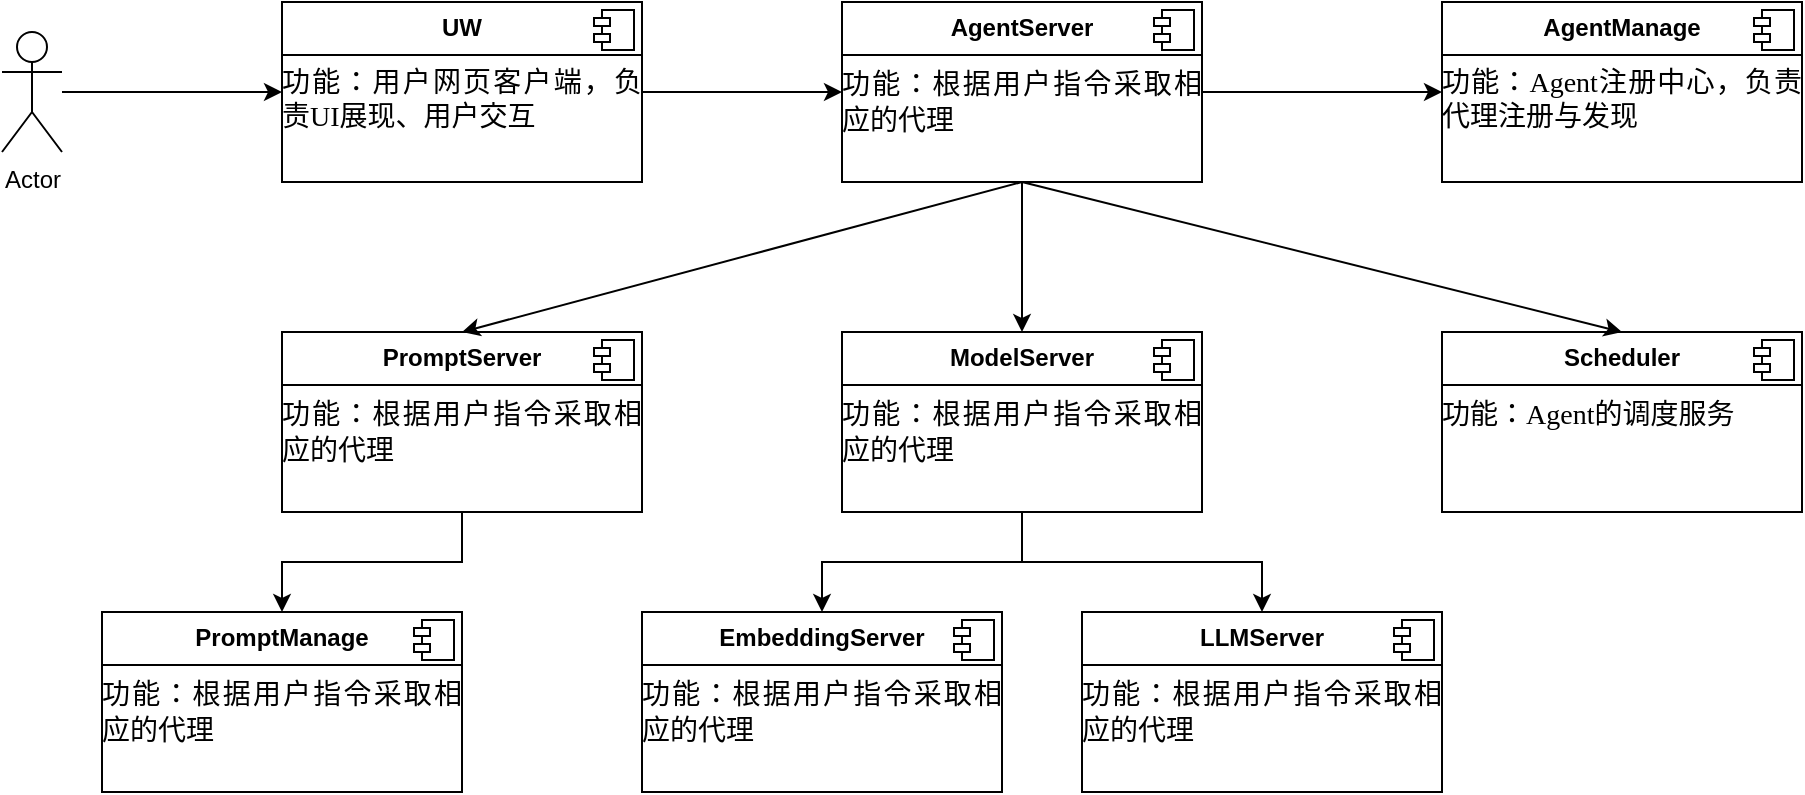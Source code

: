 <mxfile version="24.7.16">
  <diagram id="Ht1M8jgEwFfnCIfOTk4-" name="Page-1">
    <mxGraphModel dx="1426" dy="798" grid="1" gridSize="10" guides="1" tooltips="1" connect="1" arrows="1" fold="1" page="1" pageScale="1" pageWidth="1169" pageHeight="827" math="0" shadow="0">
      <root>
        <mxCell id="0" />
        <mxCell id="1" parent="0" />
        <mxCell id="tLU6vOamgJZOyBqF00xu-16" style="edgeStyle=orthogonalEdgeStyle;rounded=0;orthogonalLoop=1;jettySize=auto;html=1;exitX=1;exitY=0.5;exitDx=0;exitDy=0;entryX=0;entryY=0.5;entryDx=0;entryDy=0;" edge="1" parent="1" source="tLU6vOamgJZOyBqF00xu-10" target="tLU6vOamgJZOyBqF00xu-14">
          <mxGeometry relative="1" as="geometry" />
        </mxCell>
        <mxCell id="tLU6vOamgJZOyBqF00xu-10" value="&lt;p style=&quot;margin:0px;margin-top:6px;text-align:center;&quot;&gt;&lt;b&gt;UW&lt;/b&gt;&lt;/p&gt;&lt;hr size=&quot;1&quot; style=&quot;border-style:solid;&quot;&gt;&lt;p style=&quot;margin: 0pt 0pt 0.0pt; text-align: justify; font-family: 等线; font-size: 10.5pt;&quot; class=&quot;MsoNormal&quot;&gt;&lt;span style=&quot;font-family: 微软雅黑; font-size: 10.5pt;&quot;&gt;功能：用户网页客户端&lt;/span&gt;&lt;span style=&quot;font-family: 微软雅黑; font-size: 10.5pt;&quot;&gt;，&lt;/span&gt;&lt;span style=&quot;font-family: 微软雅黑; font-size: 10.5pt;&quot;&gt;&lt;font face=&quot;微软雅黑&quot;&gt;负责&lt;/font&gt;&lt;font face=&quot;微软雅黑&quot;&gt;UI展现、用户交互&lt;/font&gt;&lt;/span&gt;&lt;/p&gt;" style="align=left;overflow=fill;html=1;dropTarget=0;whiteSpace=wrap;" vertex="1" parent="1">
          <mxGeometry x="180" y="75" width="180" height="90" as="geometry" />
        </mxCell>
        <mxCell id="tLU6vOamgJZOyBqF00xu-11" value="" style="shape=component;jettyWidth=8;jettyHeight=4;" vertex="1" parent="tLU6vOamgJZOyBqF00xu-10">
          <mxGeometry x="1" width="20" height="20" relative="1" as="geometry">
            <mxPoint x="-24" y="4" as="offset" />
          </mxGeometry>
        </mxCell>
        <mxCell id="tLU6vOamgJZOyBqF00xu-13" style="edgeStyle=orthogonalEdgeStyle;rounded=0;orthogonalLoop=1;jettySize=auto;html=1;entryX=0;entryY=0.5;entryDx=0;entryDy=0;" edge="1" parent="1" source="tLU6vOamgJZOyBqF00xu-12" target="tLU6vOamgJZOyBqF00xu-10">
          <mxGeometry relative="1" as="geometry" />
        </mxCell>
        <mxCell id="tLU6vOamgJZOyBqF00xu-12" value="Actor" style="shape=umlActor;verticalLabelPosition=bottom;verticalAlign=top;html=1;" vertex="1" parent="1">
          <mxGeometry x="40" y="90" width="30" height="60" as="geometry" />
        </mxCell>
        <mxCell id="tLU6vOamgJZOyBqF00xu-19" style="edgeStyle=orthogonalEdgeStyle;rounded=0;orthogonalLoop=1;jettySize=auto;html=1;entryX=0;entryY=0.5;entryDx=0;entryDy=0;" edge="1" parent="1" source="tLU6vOamgJZOyBqF00xu-14" target="tLU6vOamgJZOyBqF00xu-17">
          <mxGeometry relative="1" as="geometry" />
        </mxCell>
        <mxCell id="tLU6vOamgJZOyBqF00xu-30" style="edgeStyle=orthogonalEdgeStyle;rounded=0;orthogonalLoop=1;jettySize=auto;html=1;entryX=0.5;entryY=0;entryDx=0;entryDy=0;" edge="1" parent="1" source="tLU6vOamgJZOyBqF00xu-14" target="tLU6vOamgJZOyBqF00xu-28">
          <mxGeometry relative="1" as="geometry" />
        </mxCell>
        <mxCell id="tLU6vOamgJZOyBqF00xu-14" value="&lt;p style=&quot;margin:0px;margin-top:6px;text-align:center;&quot;&gt;&lt;b&gt;AgentServer&lt;/b&gt;&lt;/p&gt;&lt;hr size=&quot;1&quot; style=&quot;border-style:solid;&quot;&gt;&lt;p style=&quot;margin: 0pt 0pt 0.0pt; text-align: justify;&quot; class=&quot;MsoNormal&quot;&gt;&lt;span style=&quot;font-family: 微软雅黑; font-size: 10.5pt;&quot;&gt;功能：&lt;/span&gt;&lt;span style=&quot;background-color: initial; text-align: left; font-size: 14px;&quot;&gt;&lt;font face=&quot;微软雅黑&quot;&gt;根据用户指令采取相应的代理&lt;/font&gt;&lt;/span&gt;&lt;/p&gt;" style="align=left;overflow=fill;html=1;dropTarget=0;whiteSpace=wrap;" vertex="1" parent="1">
          <mxGeometry x="460" y="75" width="180" height="90" as="geometry" />
        </mxCell>
        <mxCell id="tLU6vOamgJZOyBqF00xu-15" value="" style="shape=component;jettyWidth=8;jettyHeight=4;" vertex="1" parent="tLU6vOamgJZOyBqF00xu-14">
          <mxGeometry x="1" width="20" height="20" relative="1" as="geometry">
            <mxPoint x="-24" y="4" as="offset" />
          </mxGeometry>
        </mxCell>
        <mxCell id="tLU6vOamgJZOyBqF00xu-17" value="&lt;p style=&quot;margin:0px;margin-top:6px;text-align:center;&quot;&gt;&lt;b&gt;AgentManage&lt;/b&gt;&lt;/p&gt;&lt;hr size=&quot;1&quot; style=&quot;border-style:solid;&quot;&gt;&lt;p style=&quot;margin: 0pt 0pt 0.0pt; text-align: justify; font-family: 等线; font-size: 10.5pt;&quot; class=&quot;MsoNormal&quot;&gt;&lt;span style=&quot;font-family: 微软雅黑; font-size: 10.5pt;&quot;&gt;功能：Agent&lt;/span&gt;&lt;span style=&quot;font-family: 微软雅黑; font-size: 10.5pt; background-color: initial;&quot;&gt;注册中心，负责代理注册与发现&lt;/span&gt;&lt;/p&gt;" style="align=left;overflow=fill;html=1;dropTarget=0;whiteSpace=wrap;" vertex="1" parent="1">
          <mxGeometry x="760" y="75" width="180" height="90" as="geometry" />
        </mxCell>
        <mxCell id="tLU6vOamgJZOyBqF00xu-18" value="" style="shape=component;jettyWidth=8;jettyHeight=4;" vertex="1" parent="tLU6vOamgJZOyBqF00xu-17">
          <mxGeometry x="1" width="20" height="20" relative="1" as="geometry">
            <mxPoint x="-24" y="4" as="offset" />
          </mxGeometry>
        </mxCell>
        <mxCell id="tLU6vOamgJZOyBqF00xu-39" style="edgeStyle=orthogonalEdgeStyle;rounded=0;orthogonalLoop=1;jettySize=auto;html=1;" edge="1" parent="1" source="tLU6vOamgJZOyBqF00xu-20" target="tLU6vOamgJZOyBqF00xu-37">
          <mxGeometry relative="1" as="geometry" />
        </mxCell>
        <mxCell id="tLU6vOamgJZOyBqF00xu-20" value="&lt;p style=&quot;margin:0px;margin-top:6px;text-align:center;&quot;&gt;&lt;b&gt;PromptServer&lt;/b&gt;&lt;/p&gt;&lt;hr size=&quot;1&quot; style=&quot;border-style:solid;&quot;&gt;&lt;p style=&quot;margin: 0pt 0pt 0.0pt; text-align: justify;&quot; class=&quot;MsoNormal&quot;&gt;&lt;span style=&quot;font-family: 微软雅黑; font-size: 10.5pt;&quot;&gt;功能：&lt;/span&gt;&lt;span style=&quot;background-color: initial; text-align: left; font-size: 14px;&quot;&gt;&lt;font face=&quot;微软雅黑&quot;&gt;根据用户指令采取相应的代理&lt;/font&gt;&lt;/span&gt;&lt;/p&gt;" style="align=left;overflow=fill;html=1;dropTarget=0;whiteSpace=wrap;" vertex="1" parent="1">
          <mxGeometry x="180" y="240" width="180" height="90" as="geometry" />
        </mxCell>
        <mxCell id="tLU6vOamgJZOyBqF00xu-21" value="" style="shape=component;jettyWidth=8;jettyHeight=4;" vertex="1" parent="tLU6vOamgJZOyBqF00xu-20">
          <mxGeometry x="1" width="20" height="20" relative="1" as="geometry">
            <mxPoint x="-24" y="4" as="offset" />
          </mxGeometry>
        </mxCell>
        <mxCell id="tLU6vOamgJZOyBqF00xu-27" value="" style="endArrow=classic;html=1;rounded=0;exitX=0.5;exitY=1;exitDx=0;exitDy=0;entryX=0.5;entryY=0;entryDx=0;entryDy=0;" edge="1" parent="1" source="tLU6vOamgJZOyBqF00xu-14" target="tLU6vOamgJZOyBqF00xu-20">
          <mxGeometry width="50" height="50" relative="1" as="geometry">
            <mxPoint x="560" y="470" as="sourcePoint" />
            <mxPoint x="610" y="420" as="targetPoint" />
          </mxGeometry>
        </mxCell>
        <mxCell id="tLU6vOamgJZOyBqF00xu-33" style="edgeStyle=orthogonalEdgeStyle;rounded=0;orthogonalLoop=1;jettySize=auto;html=1;" edge="1" parent="1" source="tLU6vOamgJZOyBqF00xu-28" target="tLU6vOamgJZOyBqF00xu-31">
          <mxGeometry relative="1" as="geometry" />
        </mxCell>
        <mxCell id="tLU6vOamgJZOyBqF00xu-42" style="edgeStyle=orthogonalEdgeStyle;rounded=0;orthogonalLoop=1;jettySize=auto;html=1;entryX=0.5;entryY=0;entryDx=0;entryDy=0;" edge="1" parent="1" source="tLU6vOamgJZOyBqF00xu-28" target="tLU6vOamgJZOyBqF00xu-40">
          <mxGeometry relative="1" as="geometry" />
        </mxCell>
        <mxCell id="tLU6vOamgJZOyBqF00xu-28" value="&lt;p style=&quot;margin:0px;margin-top:6px;text-align:center;&quot;&gt;&lt;b&gt;ModelServer&lt;/b&gt;&lt;/p&gt;&lt;hr size=&quot;1&quot; style=&quot;border-style:solid;&quot;&gt;&lt;p style=&quot;margin: 0pt 0pt 0.0pt; text-align: justify;&quot; class=&quot;MsoNormal&quot;&gt;&lt;span style=&quot;font-family: 微软雅黑; font-size: 10.5pt;&quot;&gt;功能：&lt;/span&gt;&lt;span style=&quot;background-color: initial; text-align: left; font-size: 14px;&quot;&gt;&lt;font face=&quot;微软雅黑&quot;&gt;根据用户指令采取相应的代理&lt;/font&gt;&lt;/span&gt;&lt;/p&gt;" style="align=left;overflow=fill;html=1;dropTarget=0;whiteSpace=wrap;" vertex="1" parent="1">
          <mxGeometry x="460" y="240" width="180" height="90" as="geometry" />
        </mxCell>
        <mxCell id="tLU6vOamgJZOyBqF00xu-29" value="" style="shape=component;jettyWidth=8;jettyHeight=4;" vertex="1" parent="tLU6vOamgJZOyBqF00xu-28">
          <mxGeometry x="1" width="20" height="20" relative="1" as="geometry">
            <mxPoint x="-24" y="4" as="offset" />
          </mxGeometry>
        </mxCell>
        <mxCell id="tLU6vOamgJZOyBqF00xu-31" value="&lt;p style=&quot;margin:0px;margin-top:6px;text-align:center;&quot;&gt;&lt;b&gt;EmbeddingServer&lt;/b&gt;&lt;/p&gt;&lt;hr size=&quot;1&quot; style=&quot;border-style:solid;&quot;&gt;&lt;p style=&quot;margin: 0pt 0pt 0.0pt; text-align: justify;&quot; class=&quot;MsoNormal&quot;&gt;&lt;span style=&quot;font-family: 微软雅黑; font-size: 10.5pt;&quot;&gt;功能：&lt;/span&gt;&lt;span style=&quot;background-color: initial; text-align: left; font-size: 14px;&quot;&gt;&lt;font face=&quot;微软雅黑&quot;&gt;根据用户指令采取相应的代理&lt;/font&gt;&lt;/span&gt;&lt;/p&gt;" style="align=left;overflow=fill;html=1;dropTarget=0;whiteSpace=wrap;" vertex="1" parent="1">
          <mxGeometry x="360" y="380" width="180" height="90" as="geometry" />
        </mxCell>
        <mxCell id="tLU6vOamgJZOyBqF00xu-32" value="" style="shape=component;jettyWidth=8;jettyHeight=4;" vertex="1" parent="tLU6vOamgJZOyBqF00xu-31">
          <mxGeometry x="1" width="20" height="20" relative="1" as="geometry">
            <mxPoint x="-24" y="4" as="offset" />
          </mxGeometry>
        </mxCell>
        <mxCell id="tLU6vOamgJZOyBqF00xu-34" value="&lt;p style=&quot;margin:0px;margin-top:6px;text-align:center;&quot;&gt;&lt;b&gt;Scheduler&lt;/b&gt;&lt;/p&gt;&lt;hr size=&quot;1&quot; style=&quot;border-style:solid;&quot;&gt;&lt;p style=&quot;margin: 0pt 0pt 0.0pt; text-align: justify;&quot; class=&quot;MsoNormal&quot;&gt;&lt;span style=&quot;font-family: 微软雅黑; font-size: 10.5pt;&quot;&gt;功能：&lt;/span&gt;&lt;span style=&quot;background-color: initial; text-align: left; font-size: 14px;&quot;&gt;&lt;font face=&quot;微软雅黑&quot;&gt;Agent的调度服务&lt;/font&gt;&lt;/span&gt;&lt;/p&gt;" style="align=left;overflow=fill;html=1;dropTarget=0;whiteSpace=wrap;" vertex="1" parent="1">
          <mxGeometry x="760" y="240" width="180" height="90" as="geometry" />
        </mxCell>
        <mxCell id="tLU6vOamgJZOyBqF00xu-35" value="" style="shape=component;jettyWidth=8;jettyHeight=4;" vertex="1" parent="tLU6vOamgJZOyBqF00xu-34">
          <mxGeometry x="1" width="20" height="20" relative="1" as="geometry">
            <mxPoint x="-24" y="4" as="offset" />
          </mxGeometry>
        </mxCell>
        <mxCell id="tLU6vOamgJZOyBqF00xu-36" value="" style="endArrow=classic;html=1;rounded=0;exitX=0.5;exitY=1;exitDx=0;exitDy=0;entryX=0.5;entryY=0;entryDx=0;entryDy=0;" edge="1" parent="1" source="tLU6vOamgJZOyBqF00xu-14" target="tLU6vOamgJZOyBqF00xu-34">
          <mxGeometry width="50" height="50" relative="1" as="geometry">
            <mxPoint x="560" y="175" as="sourcePoint" />
            <mxPoint x="280" y="250" as="targetPoint" />
          </mxGeometry>
        </mxCell>
        <mxCell id="tLU6vOamgJZOyBqF00xu-37" value="&lt;p style=&quot;margin:0px;margin-top:6px;text-align:center;&quot;&gt;&lt;b&gt;PromptManage&lt;/b&gt;&lt;/p&gt;&lt;hr size=&quot;1&quot; style=&quot;border-style:solid;&quot;&gt;&lt;p style=&quot;margin: 0pt 0pt 0.0pt; text-align: justify;&quot; class=&quot;MsoNormal&quot;&gt;&lt;span style=&quot;font-family: 微软雅黑; font-size: 10.5pt;&quot;&gt;功能：&lt;/span&gt;&lt;span style=&quot;background-color: initial; text-align: left; font-size: 14px;&quot;&gt;&lt;font face=&quot;微软雅黑&quot;&gt;根据用户指令采取相应的代理&lt;/font&gt;&lt;/span&gt;&lt;/p&gt;" style="align=left;overflow=fill;html=1;dropTarget=0;whiteSpace=wrap;" vertex="1" parent="1">
          <mxGeometry x="90" y="380" width="180" height="90" as="geometry" />
        </mxCell>
        <mxCell id="tLU6vOamgJZOyBqF00xu-38" value="" style="shape=component;jettyWidth=8;jettyHeight=4;" vertex="1" parent="tLU6vOamgJZOyBqF00xu-37">
          <mxGeometry x="1" width="20" height="20" relative="1" as="geometry">
            <mxPoint x="-24" y="4" as="offset" />
          </mxGeometry>
        </mxCell>
        <mxCell id="tLU6vOamgJZOyBqF00xu-40" value="&lt;p style=&quot;margin:0px;margin-top:6px;text-align:center;&quot;&gt;&lt;b&gt;LLMServer&lt;/b&gt;&lt;/p&gt;&lt;hr size=&quot;1&quot; style=&quot;border-style:solid;&quot;&gt;&lt;p style=&quot;margin: 0pt 0pt 0.0pt; text-align: justify;&quot; class=&quot;MsoNormal&quot;&gt;&lt;span style=&quot;font-family: 微软雅黑; font-size: 10.5pt;&quot;&gt;功能：&lt;/span&gt;&lt;span style=&quot;background-color: initial; text-align: left; font-size: 14px;&quot;&gt;&lt;font face=&quot;微软雅黑&quot;&gt;根据用户指令采取相应的代理&lt;/font&gt;&lt;/span&gt;&lt;/p&gt;" style="align=left;overflow=fill;html=1;dropTarget=0;whiteSpace=wrap;" vertex="1" parent="1">
          <mxGeometry x="580" y="380" width="180" height="90" as="geometry" />
        </mxCell>
        <mxCell id="tLU6vOamgJZOyBqF00xu-41" value="" style="shape=component;jettyWidth=8;jettyHeight=4;" vertex="1" parent="tLU6vOamgJZOyBqF00xu-40">
          <mxGeometry x="1" width="20" height="20" relative="1" as="geometry">
            <mxPoint x="-24" y="4" as="offset" />
          </mxGeometry>
        </mxCell>
      </root>
    </mxGraphModel>
  </diagram>
</mxfile>
